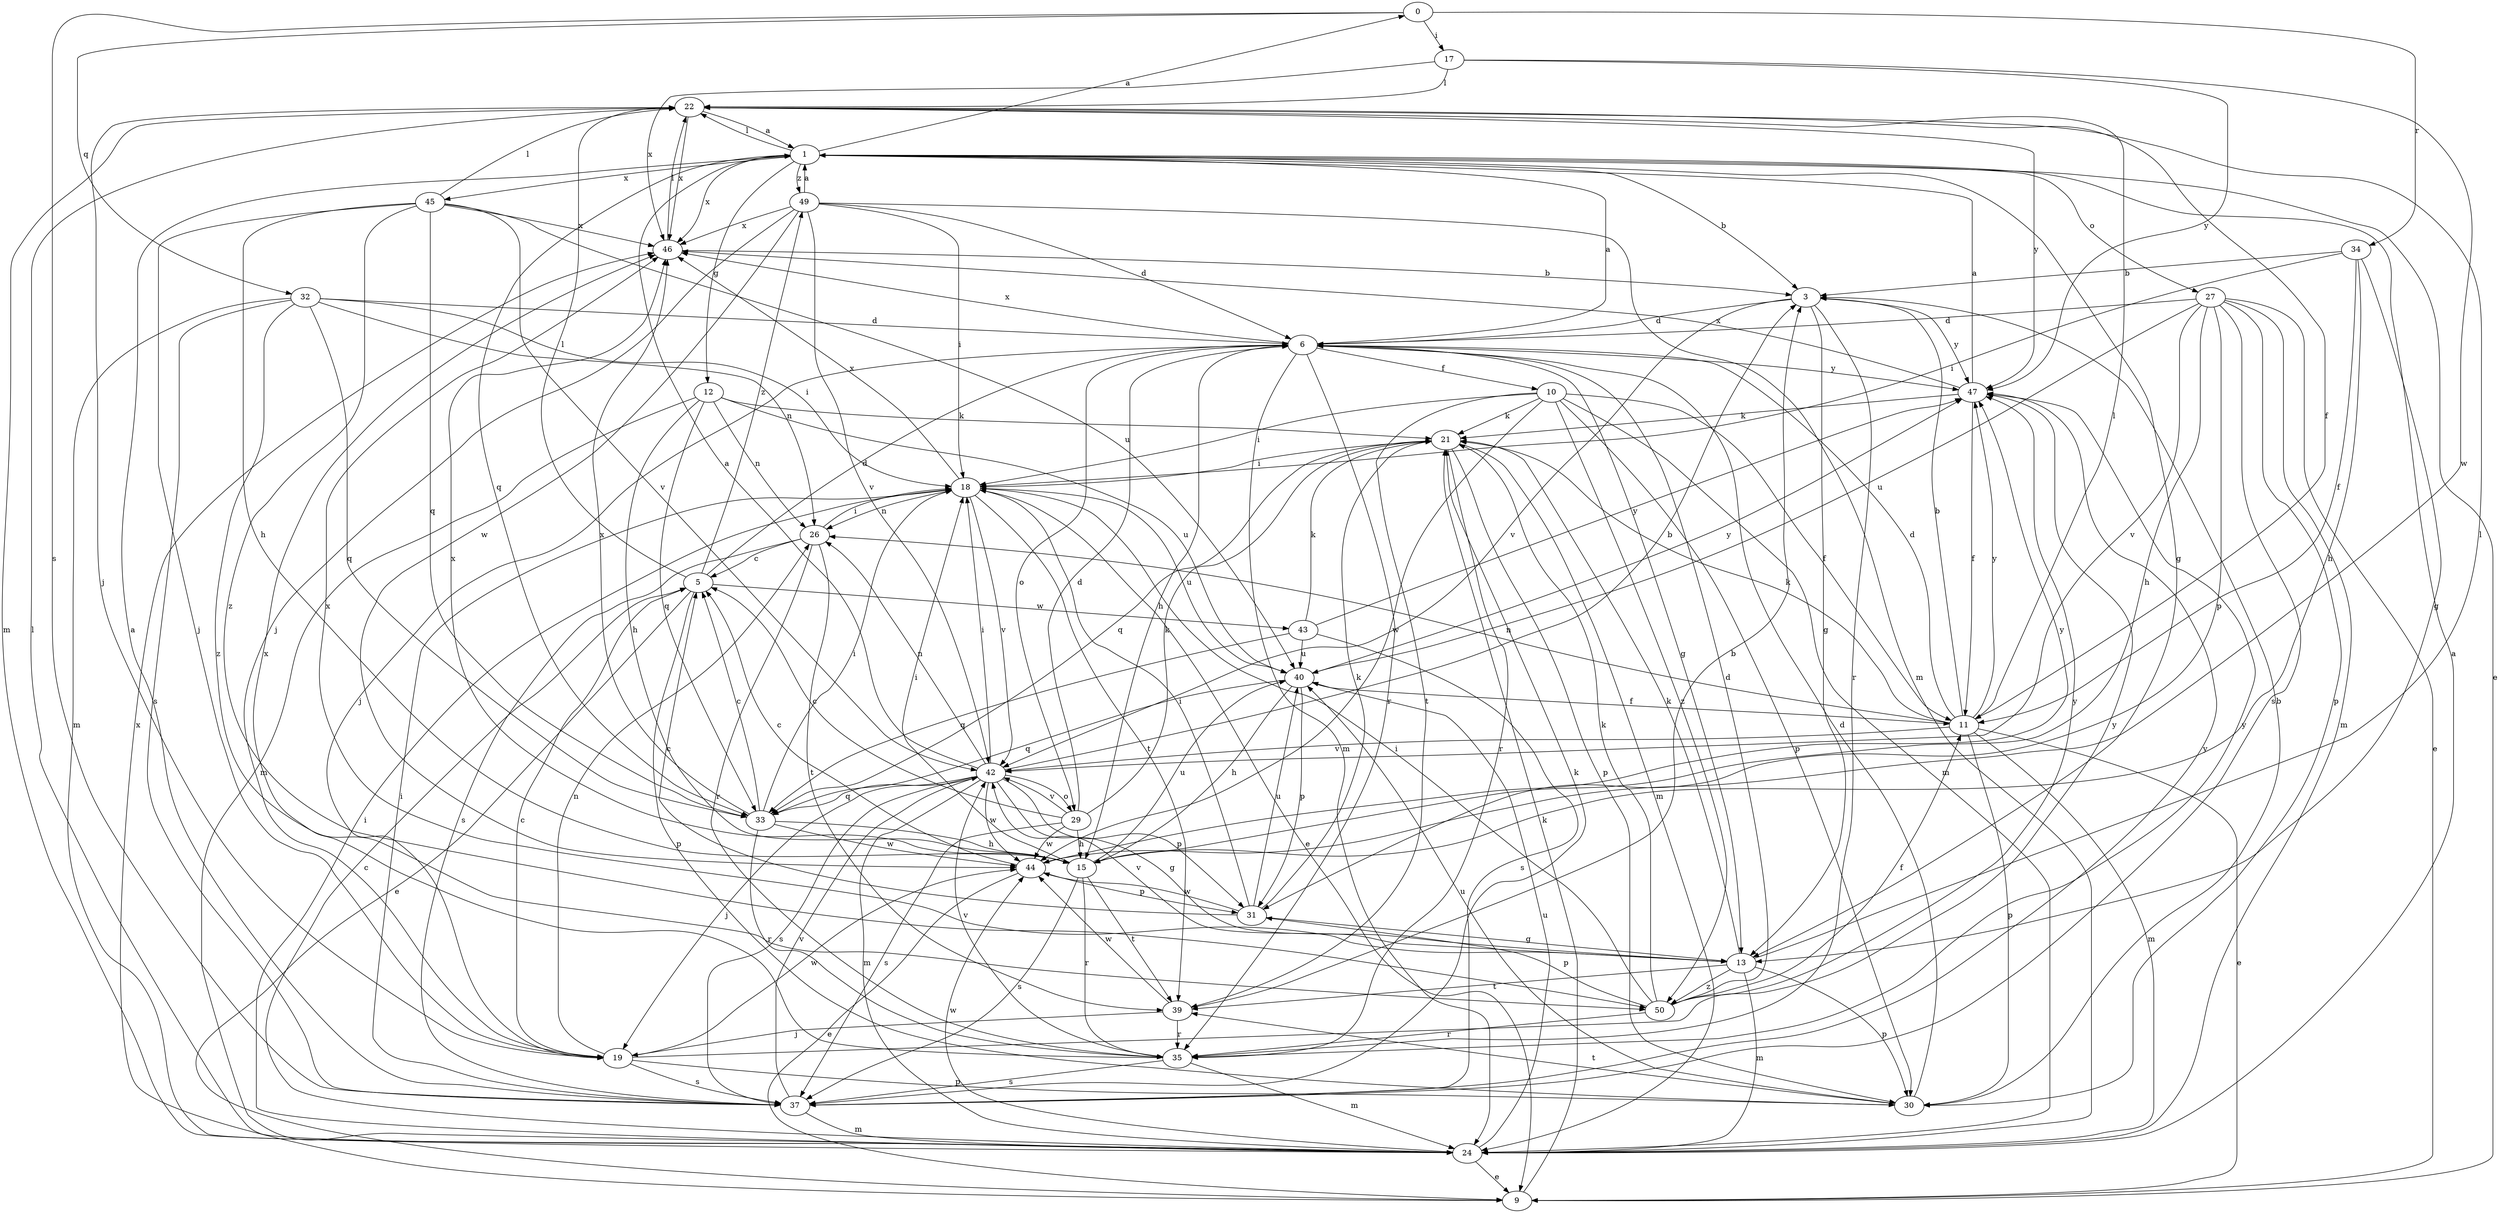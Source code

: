 strict digraph  {
0;
1;
3;
5;
6;
9;
10;
11;
12;
13;
15;
17;
18;
19;
21;
22;
24;
26;
27;
29;
30;
31;
32;
33;
34;
35;
37;
39;
40;
42;
43;
44;
45;
46;
47;
49;
50;
0 -> 17  [label=i];
0 -> 32  [label=q];
0 -> 34  [label=r];
0 -> 37  [label=s];
1 -> 0  [label=a];
1 -> 3  [label=b];
1 -> 9  [label=e];
1 -> 12  [label=g];
1 -> 13  [label=g];
1 -> 22  [label=l];
1 -> 27  [label=o];
1 -> 33  [label=q];
1 -> 45  [label=x];
1 -> 46  [label=x];
1 -> 49  [label=z];
3 -> 6  [label=d];
3 -> 13  [label=g];
3 -> 35  [label=r];
3 -> 42  [label=v];
3 -> 47  [label=y];
5 -> 6  [label=d];
5 -> 9  [label=e];
5 -> 22  [label=l];
5 -> 30  [label=p];
5 -> 43  [label=w];
5 -> 49  [label=z];
6 -> 1  [label=a];
6 -> 10  [label=f];
6 -> 13  [label=g];
6 -> 15  [label=h];
6 -> 19  [label=j];
6 -> 24  [label=m];
6 -> 29  [label=o];
6 -> 35  [label=r];
6 -> 46  [label=x];
6 -> 47  [label=y];
9 -> 21  [label=k];
9 -> 46  [label=x];
10 -> 11  [label=f];
10 -> 18  [label=i];
10 -> 21  [label=k];
10 -> 24  [label=m];
10 -> 30  [label=p];
10 -> 39  [label=t];
10 -> 44  [label=w];
10 -> 50  [label=z];
11 -> 3  [label=b];
11 -> 6  [label=d];
11 -> 9  [label=e];
11 -> 21  [label=k];
11 -> 22  [label=l];
11 -> 24  [label=m];
11 -> 26  [label=n];
11 -> 30  [label=p];
11 -> 42  [label=v];
11 -> 47  [label=y];
12 -> 15  [label=h];
12 -> 21  [label=k];
12 -> 24  [label=m];
12 -> 26  [label=n];
12 -> 33  [label=q];
12 -> 40  [label=u];
13 -> 21  [label=k];
13 -> 22  [label=l];
13 -> 24  [label=m];
13 -> 30  [label=p];
13 -> 39  [label=t];
13 -> 42  [label=v];
13 -> 46  [label=x];
13 -> 50  [label=z];
15 -> 18  [label=i];
15 -> 35  [label=r];
15 -> 37  [label=s];
15 -> 39  [label=t];
15 -> 40  [label=u];
15 -> 46  [label=x];
17 -> 22  [label=l];
17 -> 44  [label=w];
17 -> 46  [label=x];
17 -> 47  [label=y];
18 -> 9  [label=e];
18 -> 26  [label=n];
18 -> 39  [label=t];
18 -> 40  [label=u];
18 -> 42  [label=v];
18 -> 46  [label=x];
19 -> 5  [label=c];
19 -> 26  [label=n];
19 -> 30  [label=p];
19 -> 37  [label=s];
19 -> 44  [label=w];
19 -> 47  [label=y];
21 -> 18  [label=i];
21 -> 24  [label=m];
21 -> 30  [label=p];
21 -> 33  [label=q];
21 -> 35  [label=r];
22 -> 1  [label=a];
22 -> 11  [label=f];
22 -> 19  [label=j];
22 -> 24  [label=m];
22 -> 46  [label=x];
22 -> 47  [label=y];
24 -> 1  [label=a];
24 -> 5  [label=c];
24 -> 9  [label=e];
24 -> 18  [label=i];
24 -> 22  [label=l];
24 -> 40  [label=u];
24 -> 44  [label=w];
26 -> 5  [label=c];
26 -> 18  [label=i];
26 -> 35  [label=r];
26 -> 37  [label=s];
26 -> 39  [label=t];
27 -> 6  [label=d];
27 -> 9  [label=e];
27 -> 15  [label=h];
27 -> 24  [label=m];
27 -> 30  [label=p];
27 -> 31  [label=p];
27 -> 37  [label=s];
27 -> 40  [label=u];
27 -> 42  [label=v];
29 -> 5  [label=c];
29 -> 6  [label=d];
29 -> 15  [label=h];
29 -> 21  [label=k];
29 -> 37  [label=s];
29 -> 42  [label=v];
29 -> 44  [label=w];
30 -> 3  [label=b];
30 -> 6  [label=d];
30 -> 39  [label=t];
30 -> 40  [label=u];
31 -> 5  [label=c];
31 -> 13  [label=g];
31 -> 18  [label=i];
31 -> 21  [label=k];
31 -> 40  [label=u];
31 -> 44  [label=w];
32 -> 6  [label=d];
32 -> 18  [label=i];
32 -> 24  [label=m];
32 -> 26  [label=n];
32 -> 33  [label=q];
32 -> 37  [label=s];
32 -> 50  [label=z];
33 -> 5  [label=c];
33 -> 15  [label=h];
33 -> 18  [label=i];
33 -> 35  [label=r];
33 -> 44  [label=w];
33 -> 46  [label=x];
34 -> 3  [label=b];
34 -> 11  [label=f];
34 -> 13  [label=g];
34 -> 15  [label=h];
34 -> 18  [label=i];
35 -> 24  [label=m];
35 -> 37  [label=s];
35 -> 42  [label=v];
35 -> 46  [label=x];
35 -> 47  [label=y];
37 -> 1  [label=a];
37 -> 18  [label=i];
37 -> 21  [label=k];
37 -> 24  [label=m];
37 -> 42  [label=v];
37 -> 47  [label=y];
39 -> 3  [label=b];
39 -> 19  [label=j];
39 -> 35  [label=r];
39 -> 44  [label=w];
40 -> 11  [label=f];
40 -> 15  [label=h];
40 -> 31  [label=p];
40 -> 33  [label=q];
40 -> 47  [label=y];
42 -> 1  [label=a];
42 -> 3  [label=b];
42 -> 13  [label=g];
42 -> 18  [label=i];
42 -> 19  [label=j];
42 -> 24  [label=m];
42 -> 26  [label=n];
42 -> 29  [label=o];
42 -> 31  [label=p];
42 -> 33  [label=q];
42 -> 37  [label=s];
42 -> 44  [label=w];
43 -> 21  [label=k];
43 -> 33  [label=q];
43 -> 37  [label=s];
43 -> 40  [label=u];
43 -> 47  [label=y];
44 -> 5  [label=c];
44 -> 9  [label=e];
44 -> 31  [label=p];
44 -> 47  [label=y];
45 -> 15  [label=h];
45 -> 19  [label=j];
45 -> 22  [label=l];
45 -> 33  [label=q];
45 -> 40  [label=u];
45 -> 42  [label=v];
45 -> 46  [label=x];
45 -> 50  [label=z];
46 -> 3  [label=b];
46 -> 22  [label=l];
47 -> 1  [label=a];
47 -> 11  [label=f];
47 -> 21  [label=k];
47 -> 46  [label=x];
49 -> 1  [label=a];
49 -> 6  [label=d];
49 -> 18  [label=i];
49 -> 19  [label=j];
49 -> 24  [label=m];
49 -> 42  [label=v];
49 -> 44  [label=w];
49 -> 46  [label=x];
50 -> 6  [label=d];
50 -> 11  [label=f];
50 -> 18  [label=i];
50 -> 21  [label=k];
50 -> 31  [label=p];
50 -> 35  [label=r];
50 -> 47  [label=y];
}

